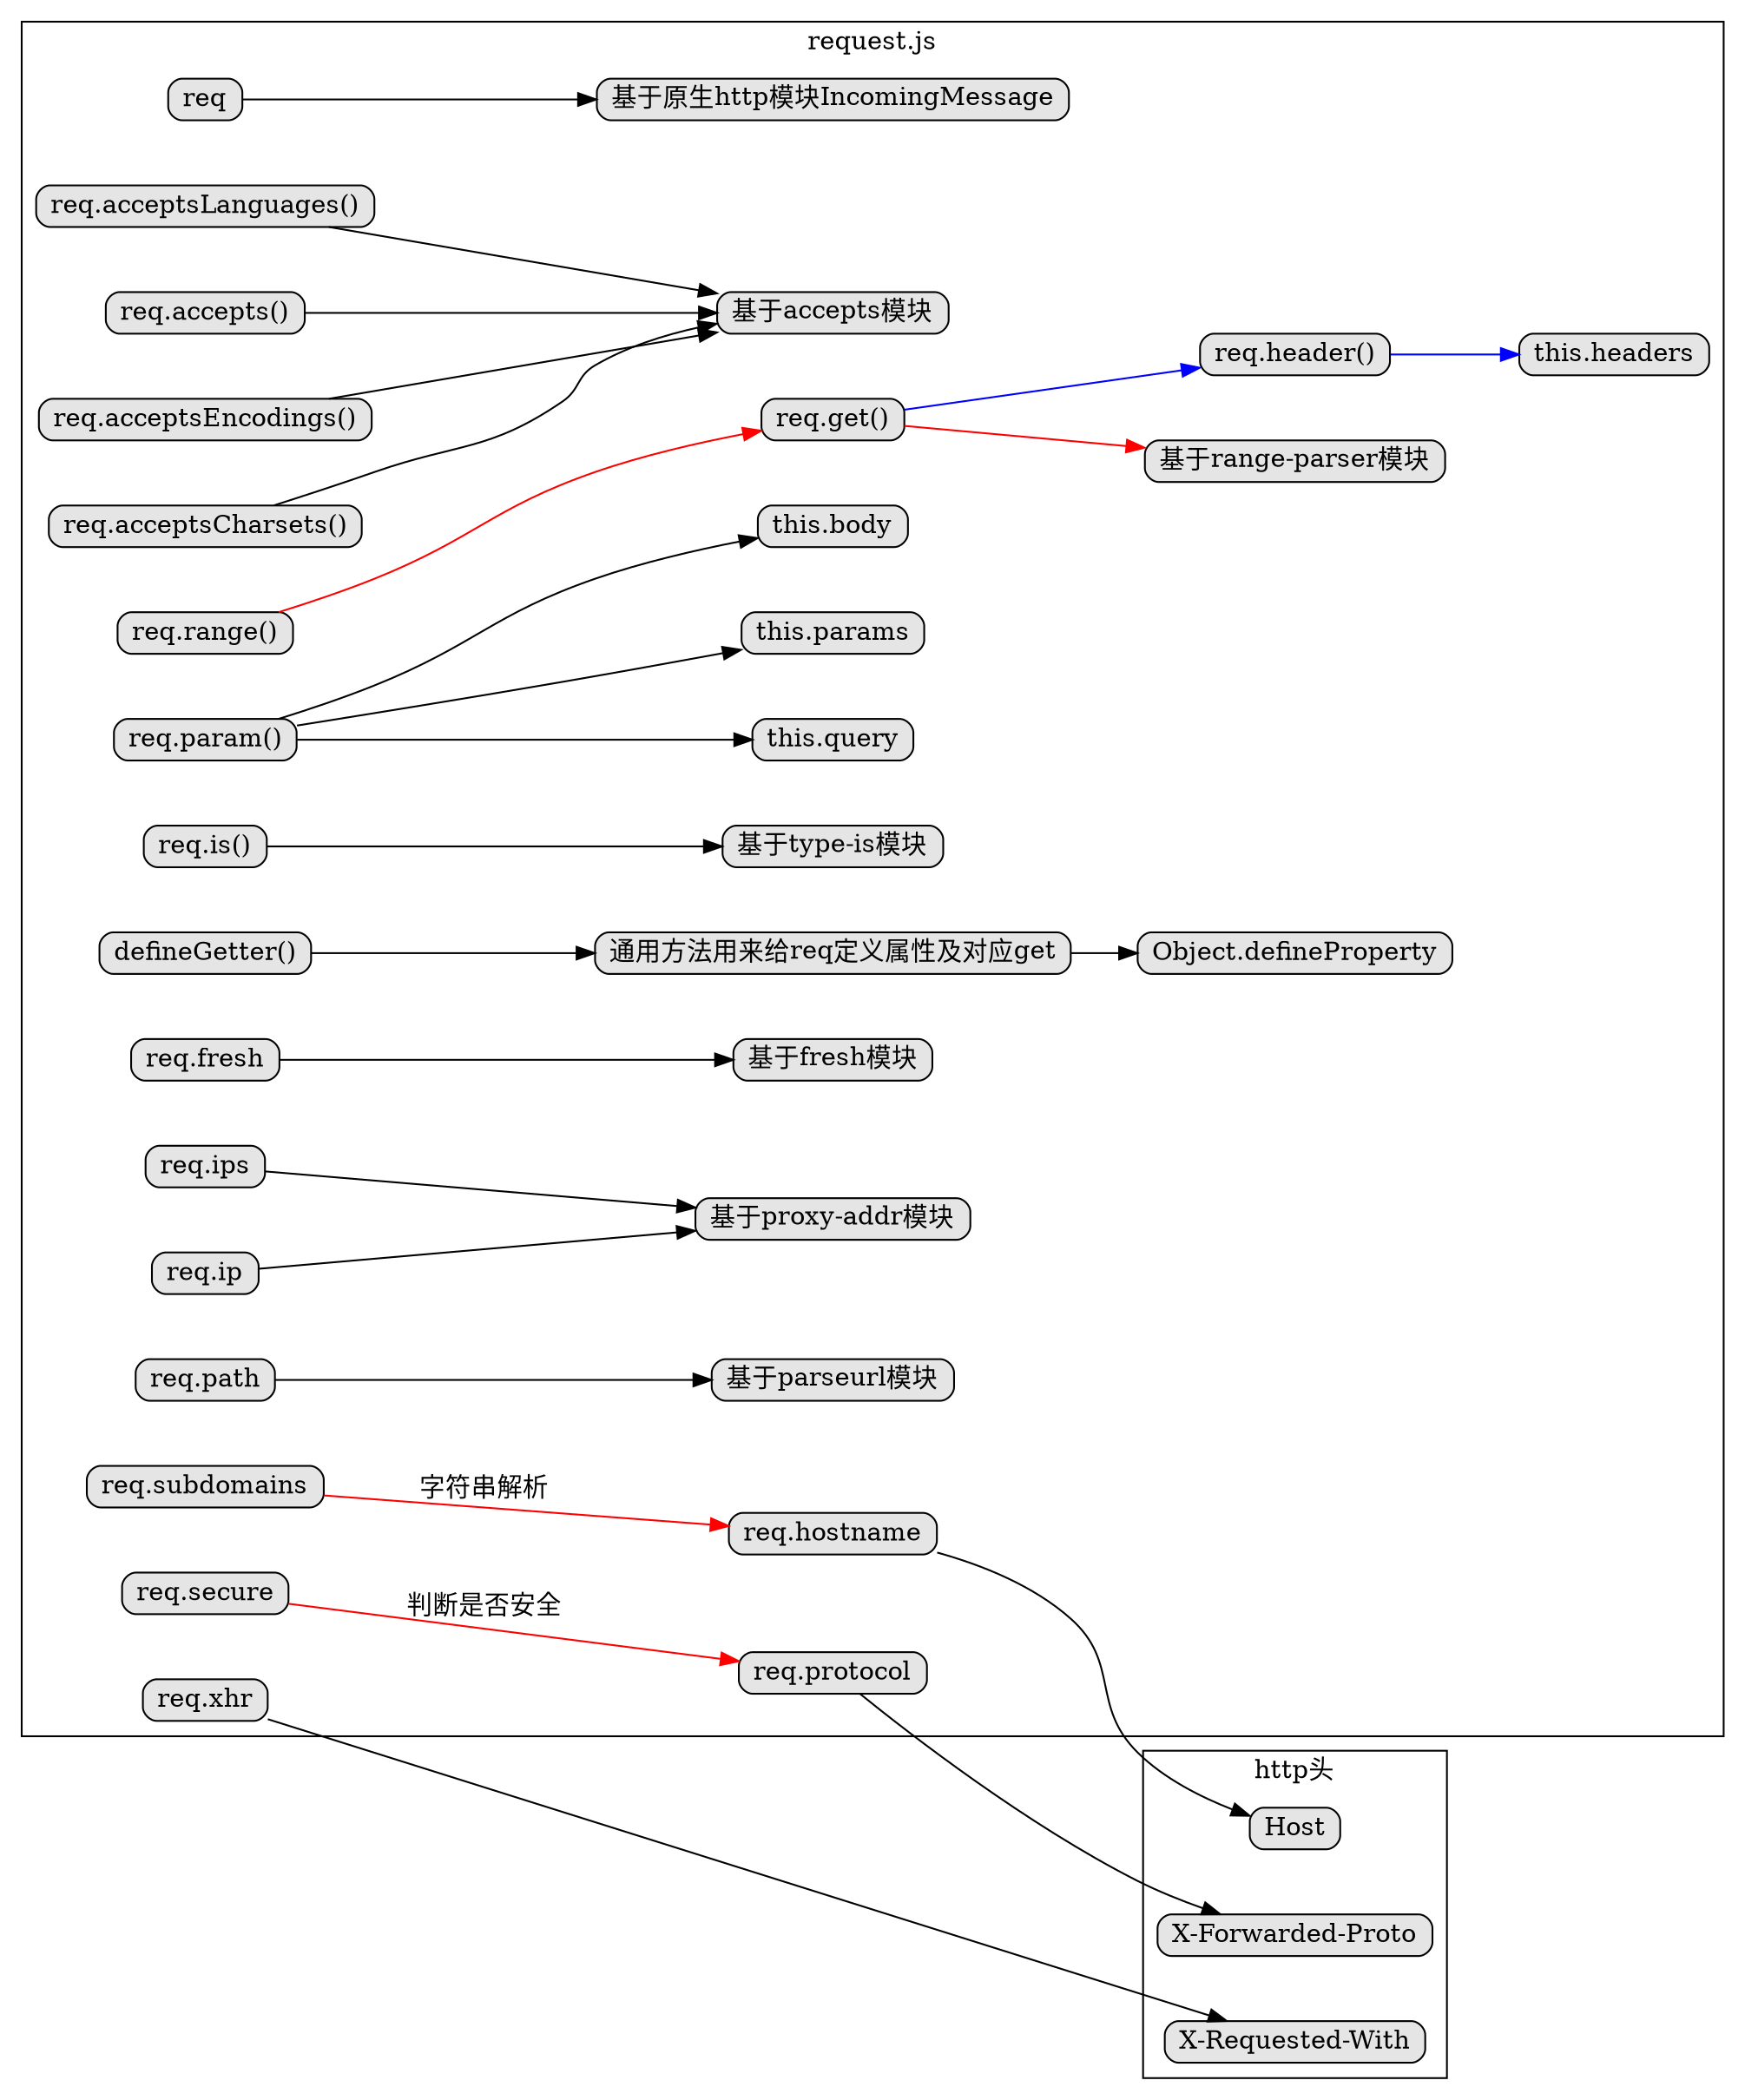 digraph tree
{
    nodesep=0.5;
    charset="UTF-8";
    rankdir=LR;
    fixedsize=true;
    compound=true;
    node [style="rounded,filled", width=0, height=0, shape=box, fillcolor="#E5E5E5", concentrate=true]

    subgraph cluster_request {
        label = "request.js";
        "req"->"基于原生http模块IncomingMessage";
        "req.accepts()"->"基于accepts模块";
        "req.acceptsEncodings()"->"基于accepts模块";
        "req.acceptsCharsets()"->"基于accepts模块";
        "req.acceptsLanguages()"->"基于accepts模块";
		"req.get()";
        "req.header()";
        "req.range()" -> "req.get()"->"基于range-parser模块"[color=red]
        "req.param()";
        "req.is()"->"基于type-is模块";
        "defineGetter()"->"通用方法用来给req定义属性及对应get"->"Object.defineProperty"
        "this.headers";
        "this.params";
        "this.body";
        "this.query";
        "req.fresh"->"基于fresh模块";
        "req.hostname";
        "req.ip"->"基于proxy-addr模块";
        "req.ips"->"基于proxy-addr模块";
        "req.path"->"基于parseurl模块";
        "req.protocol";
        "req.secure"->"req.protocol"[color=red,label="判断是否安全"];
        "req.subdomains"->"req.hostname"[label="字符串解析",color=red];
        "req.xhr";
    }
    "req.get()"->"req.header()"->"this.headers"[color=blue]
    "req.param()"->"this.params";
    "req.param()"->"this.body";
    "req.param()"->"this.query";
    "req.protocol"->"X-Forwarded-Proto";
    "req.hostname"->"Host";
    "req.xhr"->"X-Requested-With";


    subgraph cluster_http_header {
        label="http头"
        "Host";
        "X-Forwarded-Proto";
        "X-Requested-With";
    }
}